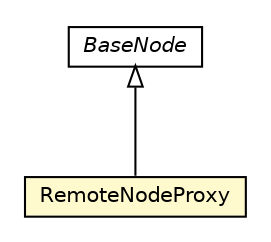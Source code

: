 #!/usr/local/bin/dot
#
# Class diagram 
# Generated by UMLGraph version R5_6-24-gf6e263 (http://www.umlgraph.org/)
#

digraph G {
	edge [fontname="Helvetica",fontsize=10,labelfontname="Helvetica",labelfontsize=10];
	node [fontname="Helvetica",fontsize=10,shape=plaintext];
	nodesep=0.25;
	ranksep=0.5;
	// org.unict.ing.pds.dhtdb.utils.common.BaseNode
	c2189 [label=<<table title="org.unict.ing.pds.dhtdb.utils.common.BaseNode" border="0" cellborder="1" cellspacing="0" cellpadding="2" port="p" href="./BaseNode.html">
		<tr><td><table border="0" cellspacing="0" cellpadding="1">
<tr><td align="center" balign="center"><font face="Helvetica-Oblique"> BaseNode </font></td></tr>
		</table></td></tr>
		</table>>, URL="./BaseNode.html", fontname="Helvetica", fontcolor="black", fontsize=10.0];
	// org.unict.ing.pds.dhtdb.utils.common.RemoteNodeProxy
	c2190 [label=<<table title="org.unict.ing.pds.dhtdb.utils.common.RemoteNodeProxy" border="0" cellborder="1" cellspacing="0" cellpadding="2" port="p" bgcolor="lemonChiffon" href="./RemoteNodeProxy.html">
		<tr><td><table border="0" cellspacing="0" cellpadding="1">
<tr><td align="center" balign="center"> RemoteNodeProxy </td></tr>
		</table></td></tr>
		</table>>, URL="./RemoteNodeProxy.html", fontname="Helvetica", fontcolor="black", fontsize=10.0];
	//org.unict.ing.pds.dhtdb.utils.common.RemoteNodeProxy extends org.unict.ing.pds.dhtdb.utils.common.BaseNode
	c2189:p -> c2190:p [dir=back,arrowtail=empty];
}

